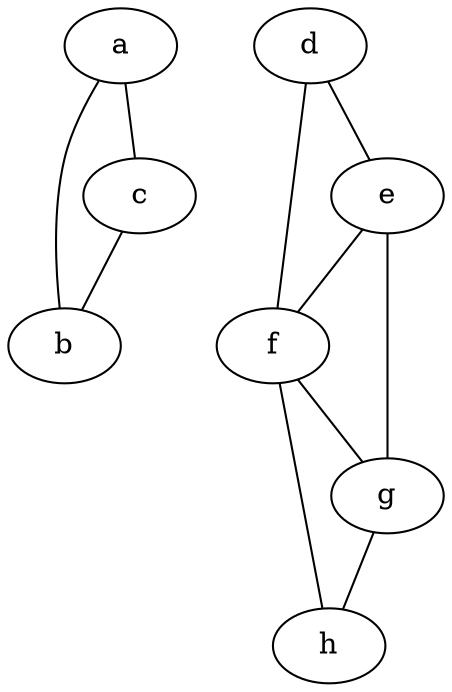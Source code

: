 graph {
    a[label="a"]
    b[label="b"]
    c[label="c"]
    d[label="d"]
    e[label="e"]
    f[label="f"]
    g[label="g"]
    h[label="h"]

    edge [len=3]
    a -- b
    a -- c
    c -- b

    d -- f
    d -- e
    e -- f
    e -- g
    f -- h
    f -- g
    g -- h
}


